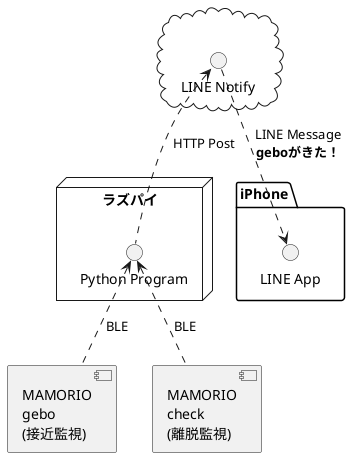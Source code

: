 @startuml

component "MAMORIO\ngebo\n(接近監視)" as MAMORIO_GEBO
component "MAMORIO\ncheck\n(離脱監視)" as MAMORIO_CHECK

cloud {
  interface "LINE Notify" as LINE_Norify
}

node ラズパイ {
  interface "Python Program" as py
}

package iPhone{
  interface "LINE App" as LINE_App
}

MAMORIO_GEBO .up.> py:BLE
MAMORIO_CHECK .up.> py:BLE
py .up.> LINE_Norify:HTTP Post
LINE_Norify ..> LINE_App:LINE Message\n**geboがきた！**

@enduml